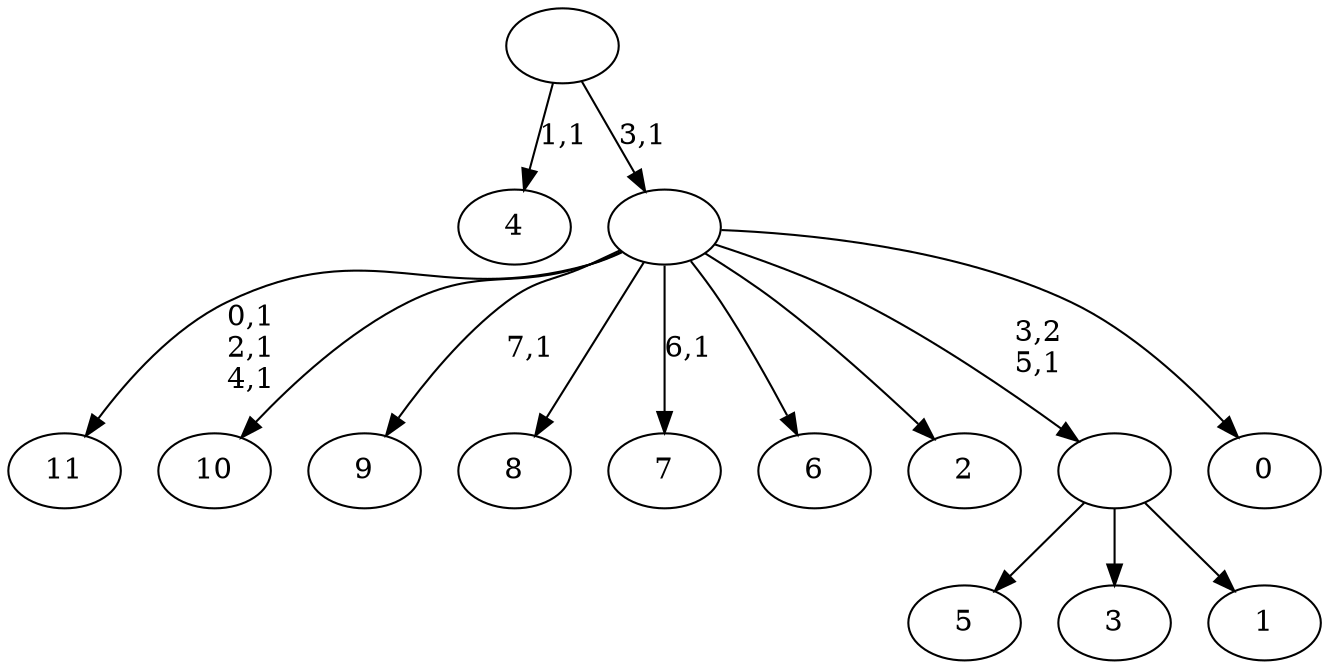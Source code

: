 digraph T {
	20 [label="11"]
	16 [label="10"]
	15 [label="9"]
	13 [label="8"]
	12 [label="7"]
	10 [label="6"]
	9 [label="5"]
	8 [label="4"]
	6 [label="3"]
	5 [label="2"]
	4 [label="1"]
	3 [label=""]
	2 [label="0"]
	1 [label=""]
	0 [label=""]
	3 -> 9 [label=""]
	3 -> 6 [label=""]
	3 -> 4 [label=""]
	1 -> 12 [label="6,1"]
	1 -> 15 [label="7,1"]
	1 -> 20 [label="0,1\n2,1\n4,1"]
	1 -> 16 [label=""]
	1 -> 13 [label=""]
	1 -> 10 [label=""]
	1 -> 5 [label=""]
	1 -> 3 [label="3,2\n5,1"]
	1 -> 2 [label=""]
	0 -> 8 [label="1,1"]
	0 -> 1 [label="3,1"]
}
